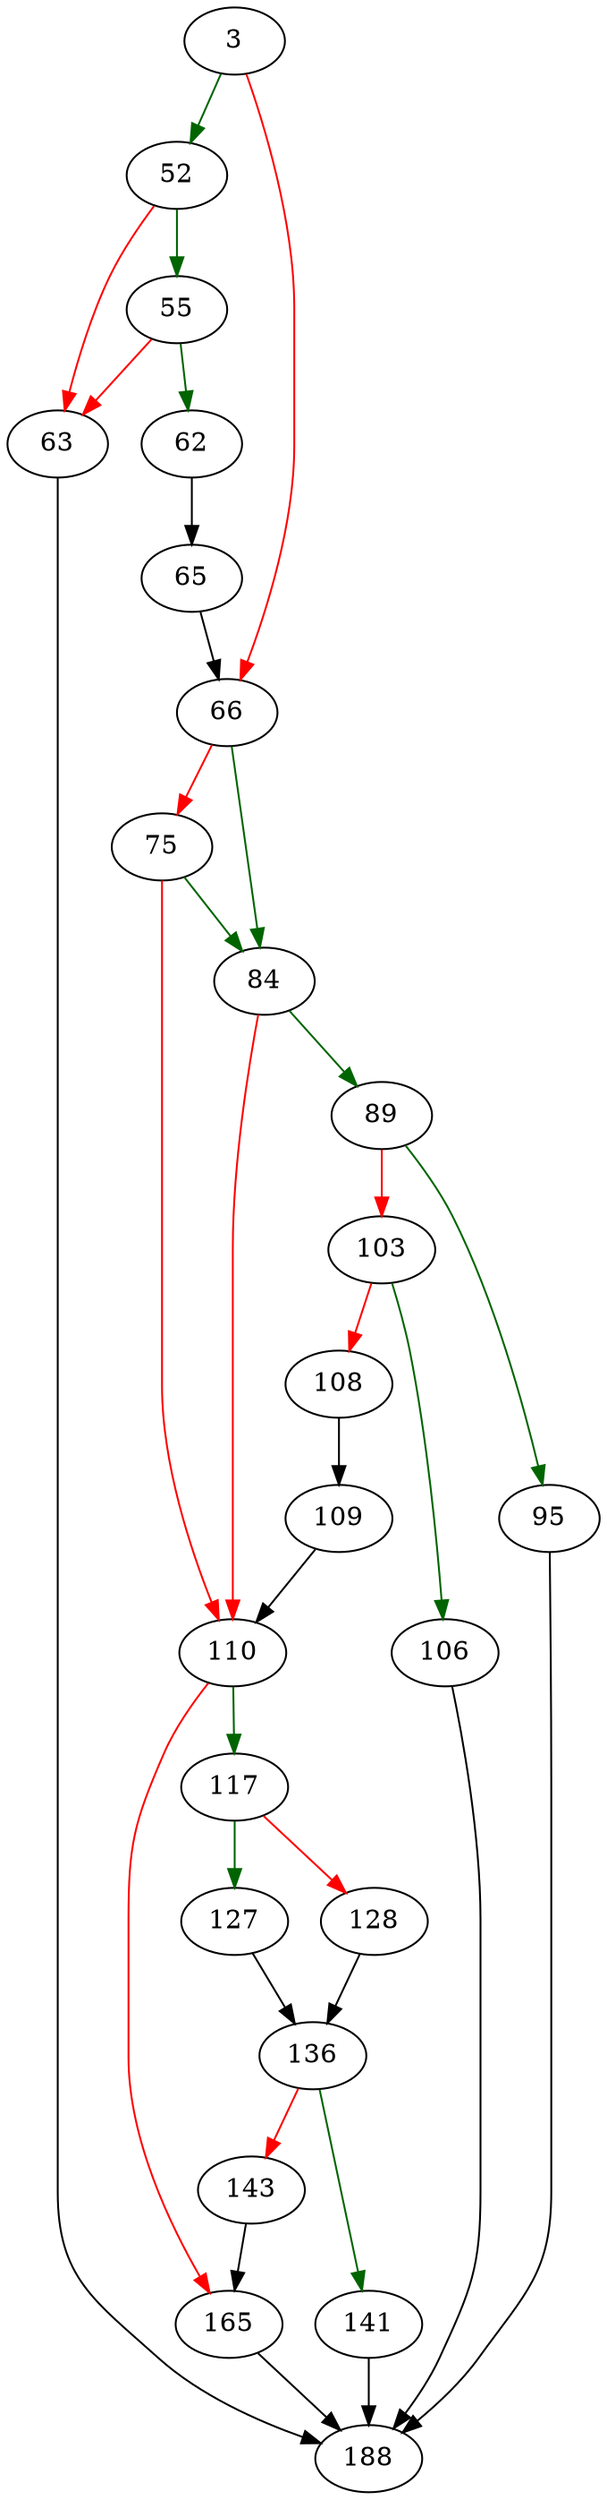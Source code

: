 strict digraph "allocateSpace" {
	// Node definitions.
	3 [entry=true];
	52;
	66;
	55;
	63;
	62;
	65;
	188;
	84;
	75;
	110;
	89;
	95;
	103;
	106;
	108;
	109;
	117;
	165;
	127;
	128;
	136;
	141;
	143;

	// Edge definitions.
	3 -> 52 [
		color=darkgreen
		cond=true
	];
	3 -> 66 [
		color=red
		cond=false
	];
	52 -> 55 [
		color=darkgreen
		cond=true
	];
	52 -> 63 [
		color=red
		cond=false
	];
	66 -> 84 [
		color=darkgreen
		cond=true
	];
	66 -> 75 [
		color=red
		cond=false
	];
	55 -> 63 [
		color=red
		cond=false
	];
	55 -> 62 [
		color=darkgreen
		cond=true
	];
	63 -> 188;
	62 -> 65;
	65 -> 66;
	84 -> 110 [
		color=red
		cond=false
	];
	84 -> 89 [
		color=darkgreen
		cond=true
	];
	75 -> 84 [
		color=darkgreen
		cond=true
	];
	75 -> 110 [
		color=red
		cond=false
	];
	110 -> 117 [
		color=darkgreen
		cond=true
	];
	110 -> 165 [
		color=red
		cond=false
	];
	89 -> 95 [
		color=darkgreen
		cond=true
	];
	89 -> 103 [
		color=red
		cond=false
	];
	95 -> 188;
	103 -> 106 [
		color=darkgreen
		cond=true
	];
	103 -> 108 [
		color=red
		cond=false
	];
	106 -> 188;
	108 -> 109;
	109 -> 110;
	117 -> 127 [
		color=darkgreen
		cond=true
	];
	117 -> 128 [
		color=red
		cond=false
	];
	165 -> 188;
	127 -> 136;
	128 -> 136;
	136 -> 141 [
		color=darkgreen
		cond=true
	];
	136 -> 143 [
		color=red
		cond=false
	];
	141 -> 188;
	143 -> 165;
}